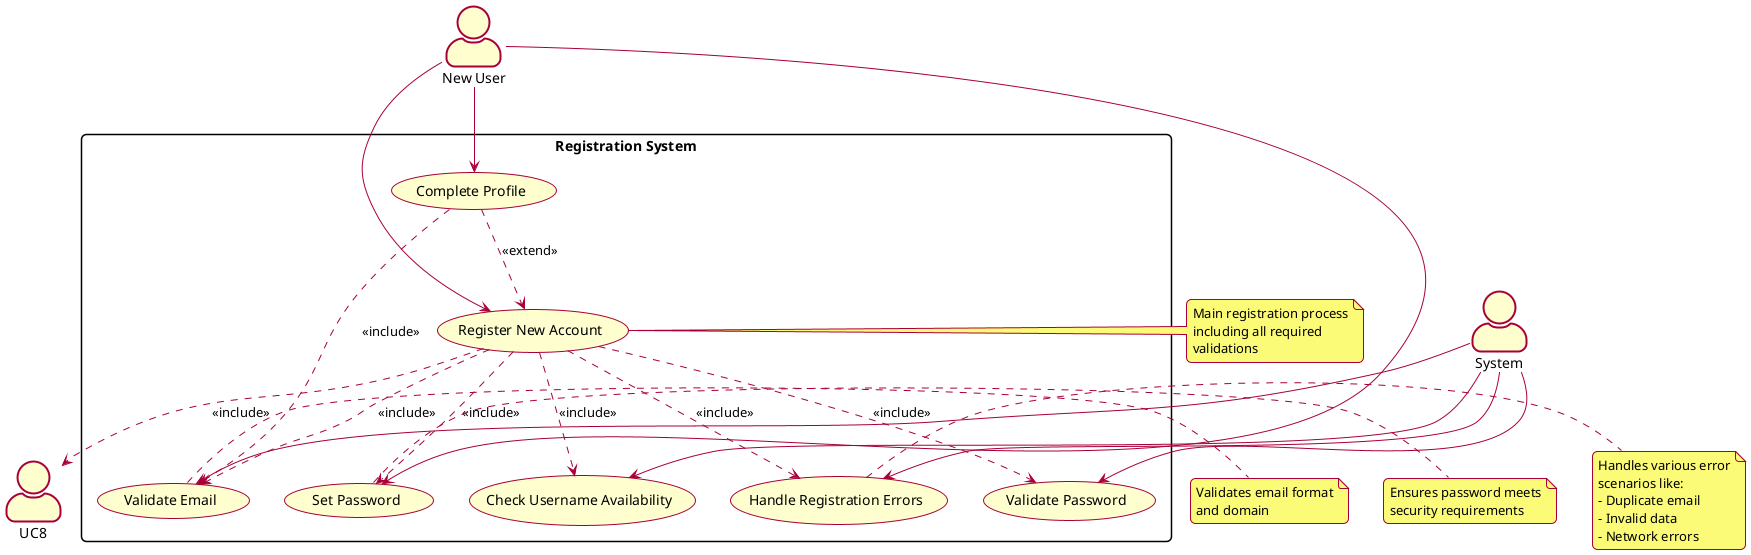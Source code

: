 @startuml Registration Use Case Diagram

skin rose 
skinparam actorStyle awesome
skinparam roundcorner 10
skinparam shadowing false
' Actors
actor "New User" as User
actor "System" as System


' Use Cases
rectangle "Registration System" {
    usecase "Register New Account" as UC1
    usecase "Validate Email" as UC2
    usecase "Complete Profile" as UC4
    usecase "Set Password" as UC5
    usecase "Validate Password" as UC6
    usecase "Check Username Availability" as UC7
    usecase "Handle Registration Errors" as UC9
}

' Relationships
User --> UC1
User --> UC4
User --> UC5

System --> UC2
System --> UC6
System --> UC7
System --> UC9



' Include relationships
UC1 ..> UC2 : <<include>>
UC1 ..> UC5 : <<include>>
UC1 ..> UC6 : <<include>>
UC1 ..> UC7 : <<include>>
UC1 ..> UC8 : <<include>>
UC1 ..> UC9 : <<include>>

UC4 ..> UC2 : <<include>>

' Extend relationships
UC4 ..> UC1 : <<extend>>

' Notes
note right of UC1
  Main registration process
  including all required
  validations
end note

note right of UC2
  Validates email format
  and domain
end note

note right of UC5
  Ensures password meets
  security requirements
end note

note right of UC9
  Handles various error
  scenarios like:
  - Duplicate email
  - Invalid data
  - Network errors
end note

@enduml 